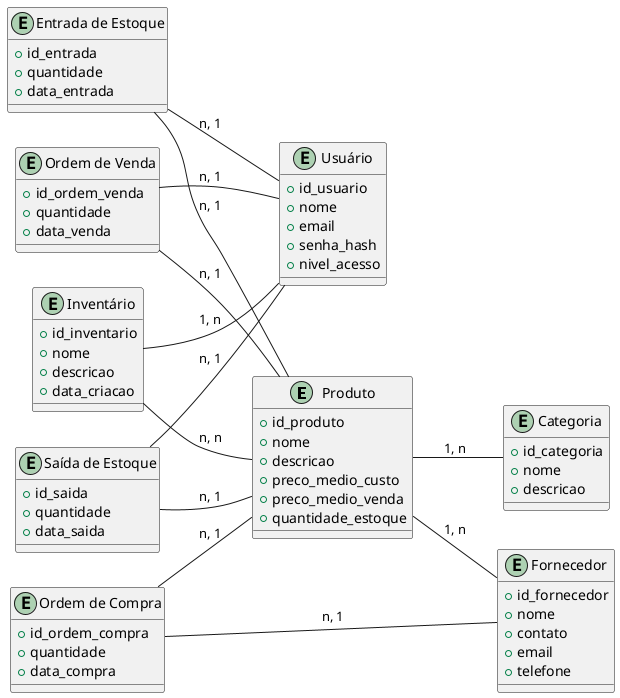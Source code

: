 @startuml cloudstock_conceptual

left to right direction

entity "Produto" as Produto {
    +id_produto
    +nome
    +descricao
    +preco_medio_custo
    +preco_medio_venda
    +quantidade_estoque
}

entity "Categoria" as Categoria {
    +id_categoria
    +nome
    +descricao
}

entity "Fornecedor" as Fornecedor {
    +id_fornecedor
    +nome
    +contato
    +email
    +telefone
}

entity "Usuário" as Usuario {
    +id_usuario
    +nome
    +email
    +senha_hash
    +nivel_acesso
}

entity "Inventário" as Inventario {
    +id_inventario
    +nome
    +descricao
    +data_criacao
}

entity "Entrada de Estoque" as Entrada_Estoque {
    +id_entrada
    +quantidade
    +data_entrada
}

entity "Saída de Estoque" as Saida_Estoque {
    +id_saida
    +quantidade
    +data_saida
}

entity "Ordem de Compra" as Ordem_Compra {
    +id_ordem_compra
    +quantidade
    +data_compra
}

entity "Ordem de Venda" as Ordem_Venda {
    +id_ordem_venda
    +quantidade
    +data_venda
}


Produto -- Categoria : "1, n"
Produto -- Fornecedor : "1, n"
Entrada_Estoque -- Produto : "n, 1"
Entrada_Estoque -- Usuario : "n, 1"
Saida_Estoque -- Produto : "n, 1"
Saida_Estoque -- Usuario : "n, 1"
Ordem_Compra -- Produto : "n, 1"
Ordem_Compra -- Fornecedor : "n, 1"
Ordem_Venda -- Produto : "n, 1"
Ordem_Venda -- Usuario : "n, 1"
Inventario -- Produto : "n, n"
Inventario -- Usuario : "1, n"

@enduml
